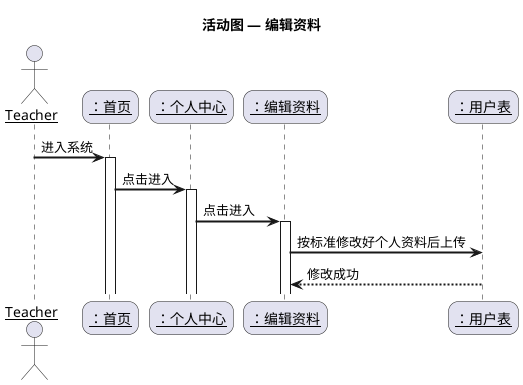 @startuml
title 活动图 — 编辑资料
skinparam sequenceArrowThickness 2
skinparam roundcorner 20
skinparam maxmessagesize 60
skinparam sequenceParticipant underline

actor Teacher
participant "：首页" as A
participant "：个人中心" as B
participant "：编辑资料" as C
participant "：用户表" as D

Teacher ->A : 进入系统
activate A

A ->B : 点击进入
activate B

B ->C : 点击进入
activate C

C ->D :按标准修改好个人资料后上传

D -->C :修改成功
@enduml